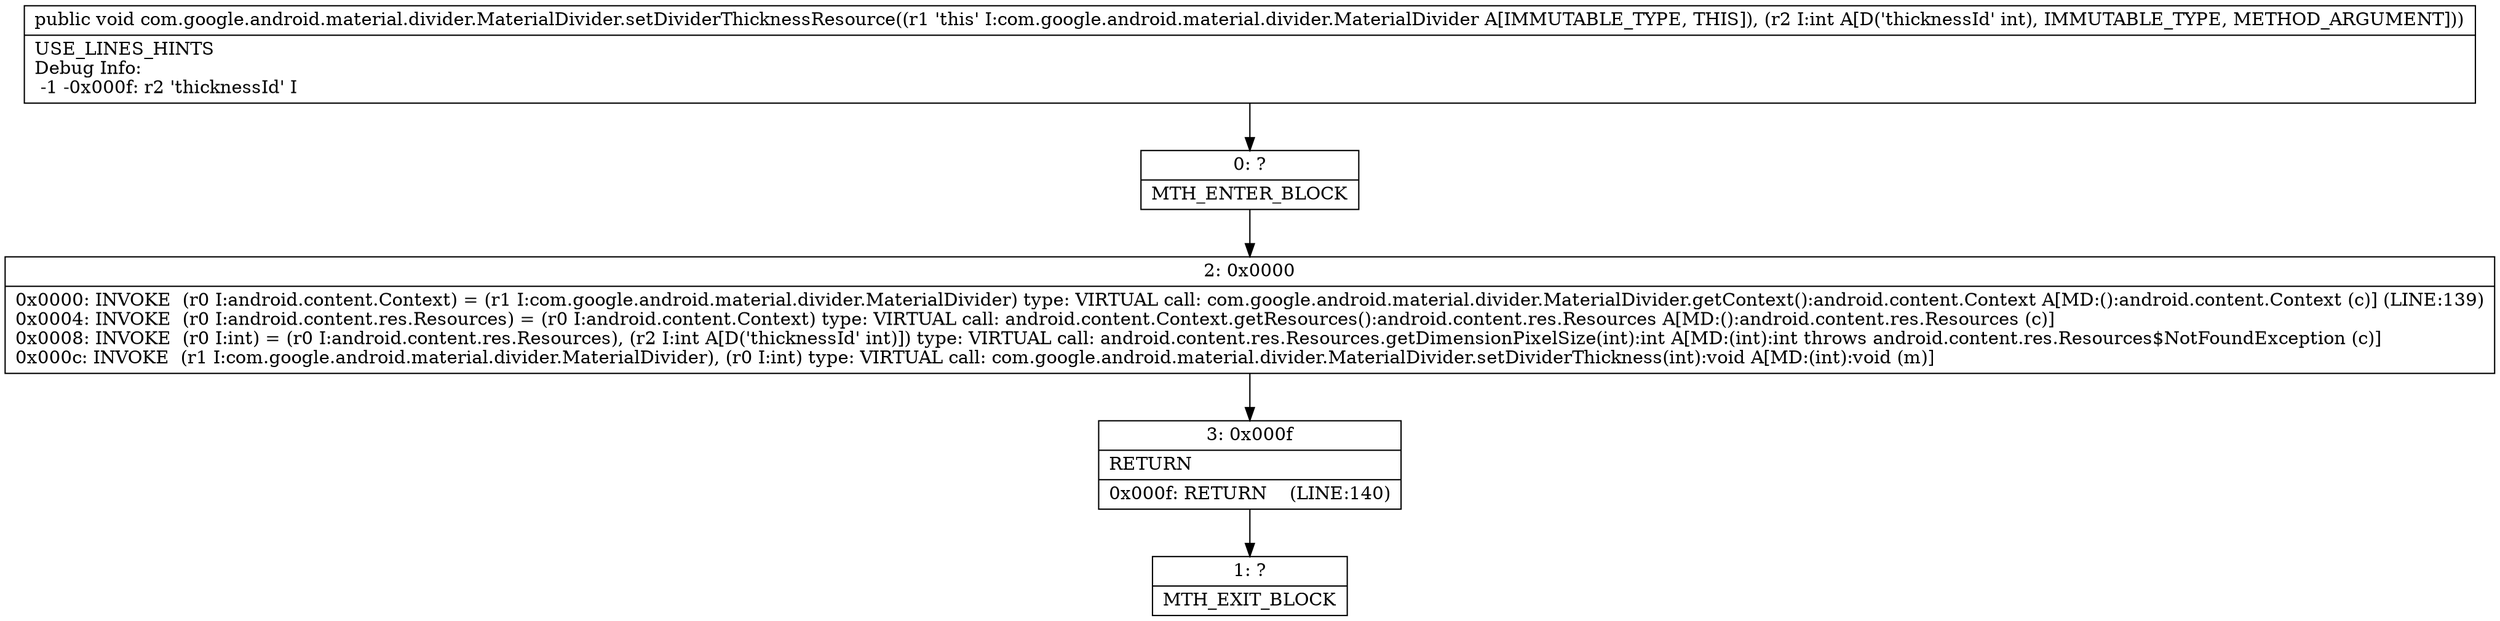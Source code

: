 digraph "CFG forcom.google.android.material.divider.MaterialDivider.setDividerThicknessResource(I)V" {
Node_0 [shape=record,label="{0\:\ ?|MTH_ENTER_BLOCK\l}"];
Node_2 [shape=record,label="{2\:\ 0x0000|0x0000: INVOKE  (r0 I:android.content.Context) = (r1 I:com.google.android.material.divider.MaterialDivider) type: VIRTUAL call: com.google.android.material.divider.MaterialDivider.getContext():android.content.Context A[MD:():android.content.Context (c)] (LINE:139)\l0x0004: INVOKE  (r0 I:android.content.res.Resources) = (r0 I:android.content.Context) type: VIRTUAL call: android.content.Context.getResources():android.content.res.Resources A[MD:():android.content.res.Resources (c)]\l0x0008: INVOKE  (r0 I:int) = (r0 I:android.content.res.Resources), (r2 I:int A[D('thicknessId' int)]) type: VIRTUAL call: android.content.res.Resources.getDimensionPixelSize(int):int A[MD:(int):int throws android.content.res.Resources$NotFoundException (c)]\l0x000c: INVOKE  (r1 I:com.google.android.material.divider.MaterialDivider), (r0 I:int) type: VIRTUAL call: com.google.android.material.divider.MaterialDivider.setDividerThickness(int):void A[MD:(int):void (m)]\l}"];
Node_3 [shape=record,label="{3\:\ 0x000f|RETURN\l|0x000f: RETURN    (LINE:140)\l}"];
Node_1 [shape=record,label="{1\:\ ?|MTH_EXIT_BLOCK\l}"];
MethodNode[shape=record,label="{public void com.google.android.material.divider.MaterialDivider.setDividerThicknessResource((r1 'this' I:com.google.android.material.divider.MaterialDivider A[IMMUTABLE_TYPE, THIS]), (r2 I:int A[D('thicknessId' int), IMMUTABLE_TYPE, METHOD_ARGUMENT]))  | USE_LINES_HINTS\lDebug Info:\l  \-1 \-0x000f: r2 'thicknessId' I\l}"];
MethodNode -> Node_0;Node_0 -> Node_2;
Node_2 -> Node_3;
Node_3 -> Node_1;
}

